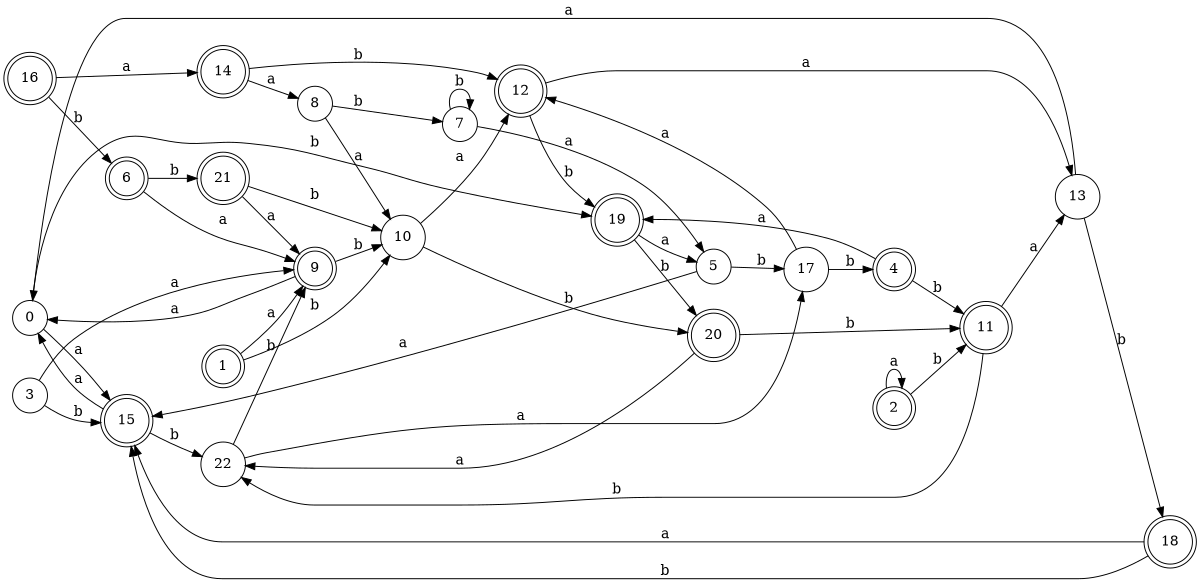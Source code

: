 digraph n19_7 {
__start0 [label="" shape="none"];

rankdir=LR;
size="8,5";

s0 [style="filled", color="black", fillcolor="white" shape="circle", label="0"];
s1 [style="rounded,filled", color="black", fillcolor="white" shape="doublecircle", label="1"];
s2 [style="rounded,filled", color="black", fillcolor="white" shape="doublecircle", label="2"];
s3 [style="filled", color="black", fillcolor="white" shape="circle", label="3"];
s4 [style="rounded,filled", color="black", fillcolor="white" shape="doublecircle", label="4"];
s5 [style="filled", color="black", fillcolor="white" shape="circle", label="5"];
s6 [style="rounded,filled", color="black", fillcolor="white" shape="doublecircle", label="6"];
s7 [style="filled", color="black", fillcolor="white" shape="circle", label="7"];
s8 [style="filled", color="black", fillcolor="white" shape="circle", label="8"];
s9 [style="rounded,filled", color="black", fillcolor="white" shape="doublecircle", label="9"];
s10 [style="filled", color="black", fillcolor="white" shape="circle", label="10"];
s11 [style="rounded,filled", color="black", fillcolor="white" shape="doublecircle", label="11"];
s12 [style="rounded,filled", color="black", fillcolor="white" shape="doublecircle", label="12"];
s13 [style="filled", color="black", fillcolor="white" shape="circle", label="13"];
s14 [style="rounded,filled", color="black", fillcolor="white" shape="doublecircle", label="14"];
s15 [style="rounded,filled", color="black", fillcolor="white" shape="doublecircle", label="15"];
s16 [style="rounded,filled", color="black", fillcolor="white" shape="doublecircle", label="16"];
s17 [style="filled", color="black", fillcolor="white" shape="circle", label="17"];
s18 [style="rounded,filled", color="black", fillcolor="white" shape="doublecircle", label="18"];
s19 [style="rounded,filled", color="black", fillcolor="white" shape="doublecircle", label="19"];
s20 [style="rounded,filled", color="black", fillcolor="white" shape="doublecircle", label="20"];
s21 [style="rounded,filled", color="black", fillcolor="white" shape="doublecircle", label="21"];
s22 [style="filled", color="black", fillcolor="white" shape="circle", label="22"];
s0 -> s15 [label="a"];
s0 -> s19 [label="b"];
s1 -> s9 [label="a"];
s1 -> s10 [label="b"];
s2 -> s2 [label="a"];
s2 -> s11 [label="b"];
s3 -> s9 [label="a"];
s3 -> s15 [label="b"];
s4 -> s19 [label="a"];
s4 -> s11 [label="b"];
s5 -> s15 [label="a"];
s5 -> s17 [label="b"];
s6 -> s9 [label="a"];
s6 -> s21 [label="b"];
s7 -> s5 [label="a"];
s7 -> s7 [label="b"];
s8 -> s10 [label="a"];
s8 -> s7 [label="b"];
s9 -> s0 [label="a"];
s9 -> s10 [label="b"];
s10 -> s12 [label="a"];
s10 -> s20 [label="b"];
s11 -> s13 [label="a"];
s11 -> s22 [label="b"];
s12 -> s13 [label="a"];
s12 -> s19 [label="b"];
s13 -> s0 [label="a"];
s13 -> s18 [label="b"];
s14 -> s8 [label="a"];
s14 -> s12 [label="b"];
s15 -> s0 [label="a"];
s15 -> s22 [label="b"];
s16 -> s14 [label="a"];
s16 -> s6 [label="b"];
s17 -> s12 [label="a"];
s17 -> s4 [label="b"];
s18 -> s15 [label="a"];
s18 -> s15 [label="b"];
s19 -> s5 [label="a"];
s19 -> s20 [label="b"];
s20 -> s22 [label="a"];
s20 -> s11 [label="b"];
s21 -> s9 [label="a"];
s21 -> s10 [label="b"];
s22 -> s17 [label="a"];
s22 -> s9 [label="b"];

}